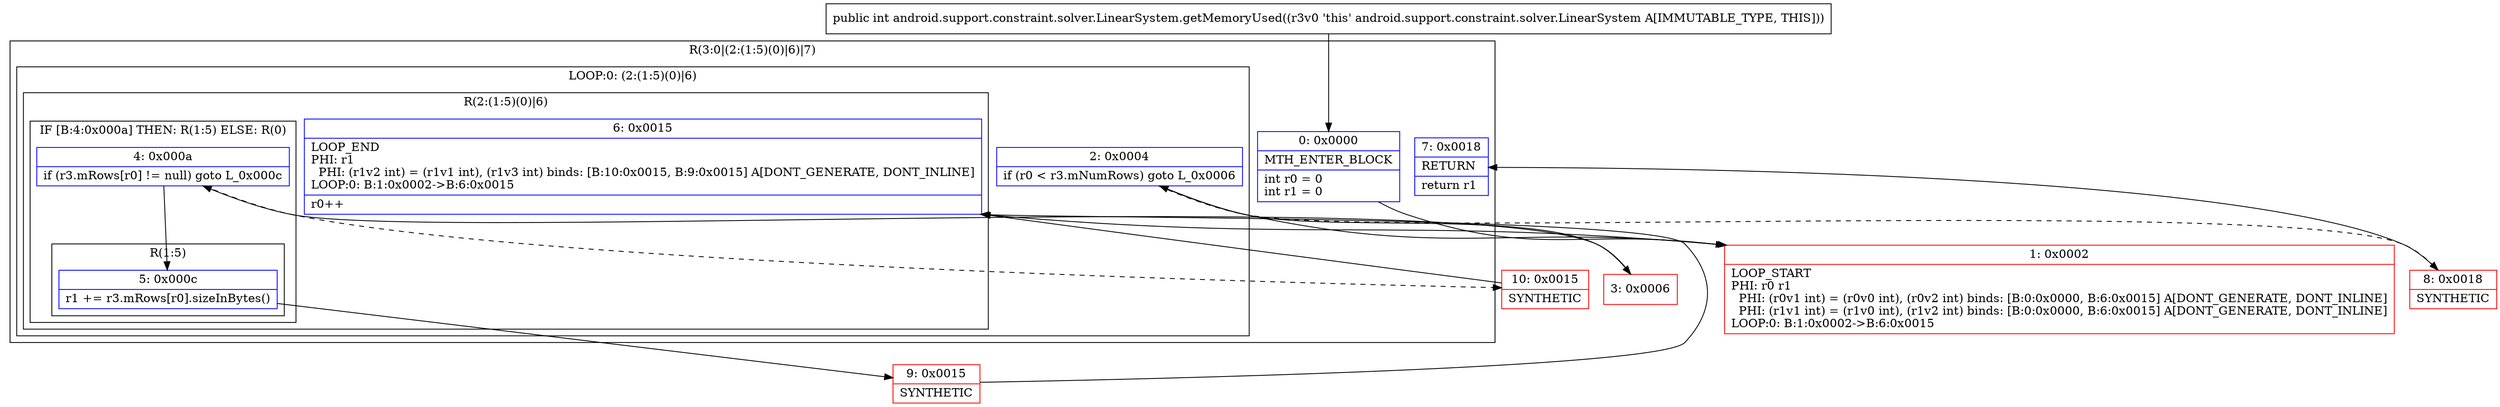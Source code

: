 digraph "CFG forandroid.support.constraint.solver.LinearSystem.getMemoryUsed()I" {
subgraph cluster_Region_1405806657 {
label = "R(3:0|(2:(1:5)(0)|6)|7)";
node [shape=record,color=blue];
Node_0 [shape=record,label="{0\:\ 0x0000|MTH_ENTER_BLOCK\l|int r0 = 0\lint r1 = 0\l}"];
subgraph cluster_LoopRegion_581025331 {
label = "LOOP:0: (2:(1:5)(0)|6)";
node [shape=record,color=blue];
Node_2 [shape=record,label="{2\:\ 0x0004|if (r0 \< r3.mNumRows) goto L_0x0006\l}"];
subgraph cluster_Region_1462999848 {
label = "R(2:(1:5)(0)|6)";
node [shape=record,color=blue];
subgraph cluster_IfRegion_58818660 {
label = "IF [B:4:0x000a] THEN: R(1:5) ELSE: R(0)";
node [shape=record,color=blue];
Node_4 [shape=record,label="{4\:\ 0x000a|if (r3.mRows[r0] != null) goto L_0x000c\l}"];
subgraph cluster_Region_126740661 {
label = "R(1:5)";
node [shape=record,color=blue];
Node_5 [shape=record,label="{5\:\ 0x000c|r1 += r3.mRows[r0].sizeInBytes()\l}"];
}
subgraph cluster_Region_64481512 {
label = "R(0)";
node [shape=record,color=blue];
}
}
Node_6 [shape=record,label="{6\:\ 0x0015|LOOP_END\lPHI: r1 \l  PHI: (r1v2 int) = (r1v1 int), (r1v3 int) binds: [B:10:0x0015, B:9:0x0015] A[DONT_GENERATE, DONT_INLINE]\lLOOP:0: B:1:0x0002\-\>B:6:0x0015\l|r0++\l}"];
}
}
Node_7 [shape=record,label="{7\:\ 0x0018|RETURN\l|return r1\l}"];
}
Node_1 [shape=record,color=red,label="{1\:\ 0x0002|LOOP_START\lPHI: r0 r1 \l  PHI: (r0v1 int) = (r0v0 int), (r0v2 int) binds: [B:0:0x0000, B:6:0x0015] A[DONT_GENERATE, DONT_INLINE]\l  PHI: (r1v1 int) = (r1v0 int), (r1v2 int) binds: [B:0:0x0000, B:6:0x0015] A[DONT_GENERATE, DONT_INLINE]\lLOOP:0: B:1:0x0002\-\>B:6:0x0015\l}"];
Node_3 [shape=record,color=red,label="{3\:\ 0x0006}"];
Node_8 [shape=record,color=red,label="{8\:\ 0x0018|SYNTHETIC\l}"];
Node_9 [shape=record,color=red,label="{9\:\ 0x0015|SYNTHETIC\l}"];
Node_10 [shape=record,color=red,label="{10\:\ 0x0015|SYNTHETIC\l}"];
MethodNode[shape=record,label="{public int android.support.constraint.solver.LinearSystem.getMemoryUsed((r3v0 'this' android.support.constraint.solver.LinearSystem A[IMMUTABLE_TYPE, THIS])) }"];
MethodNode -> Node_0;
Node_0 -> Node_1;
Node_2 -> Node_3;
Node_2 -> Node_8[style=dashed];
Node_4 -> Node_5;
Node_4 -> Node_10[style=dashed];
Node_5 -> Node_9;
Node_6 -> Node_1;
Node_1 -> Node_2;
Node_3 -> Node_4;
Node_8 -> Node_7;
Node_9 -> Node_6;
Node_10 -> Node_6;
}

